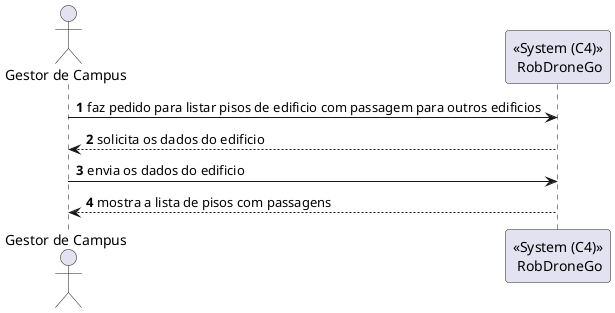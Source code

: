 

@startuml
autonumber
actor "Gestor de Campus"



"Gestor de Campus" -> "<<System (C4)>>\n RobDroneGo" : faz pedido para listar pisos de edificio com passagem para outros edificios

"<<System (C4)>>\n RobDroneGo"  --> "Gestor de Campus"  : solicita os dados do edificio

"Gestor de Campus" -> "<<System (C4)>>\n RobDroneGo" : envia os dados do edificio

"<<System (C4)>>\n RobDroneGo"  --> "Gestor de Campus"   : mostra a lista de pisos com passagens


@enduml